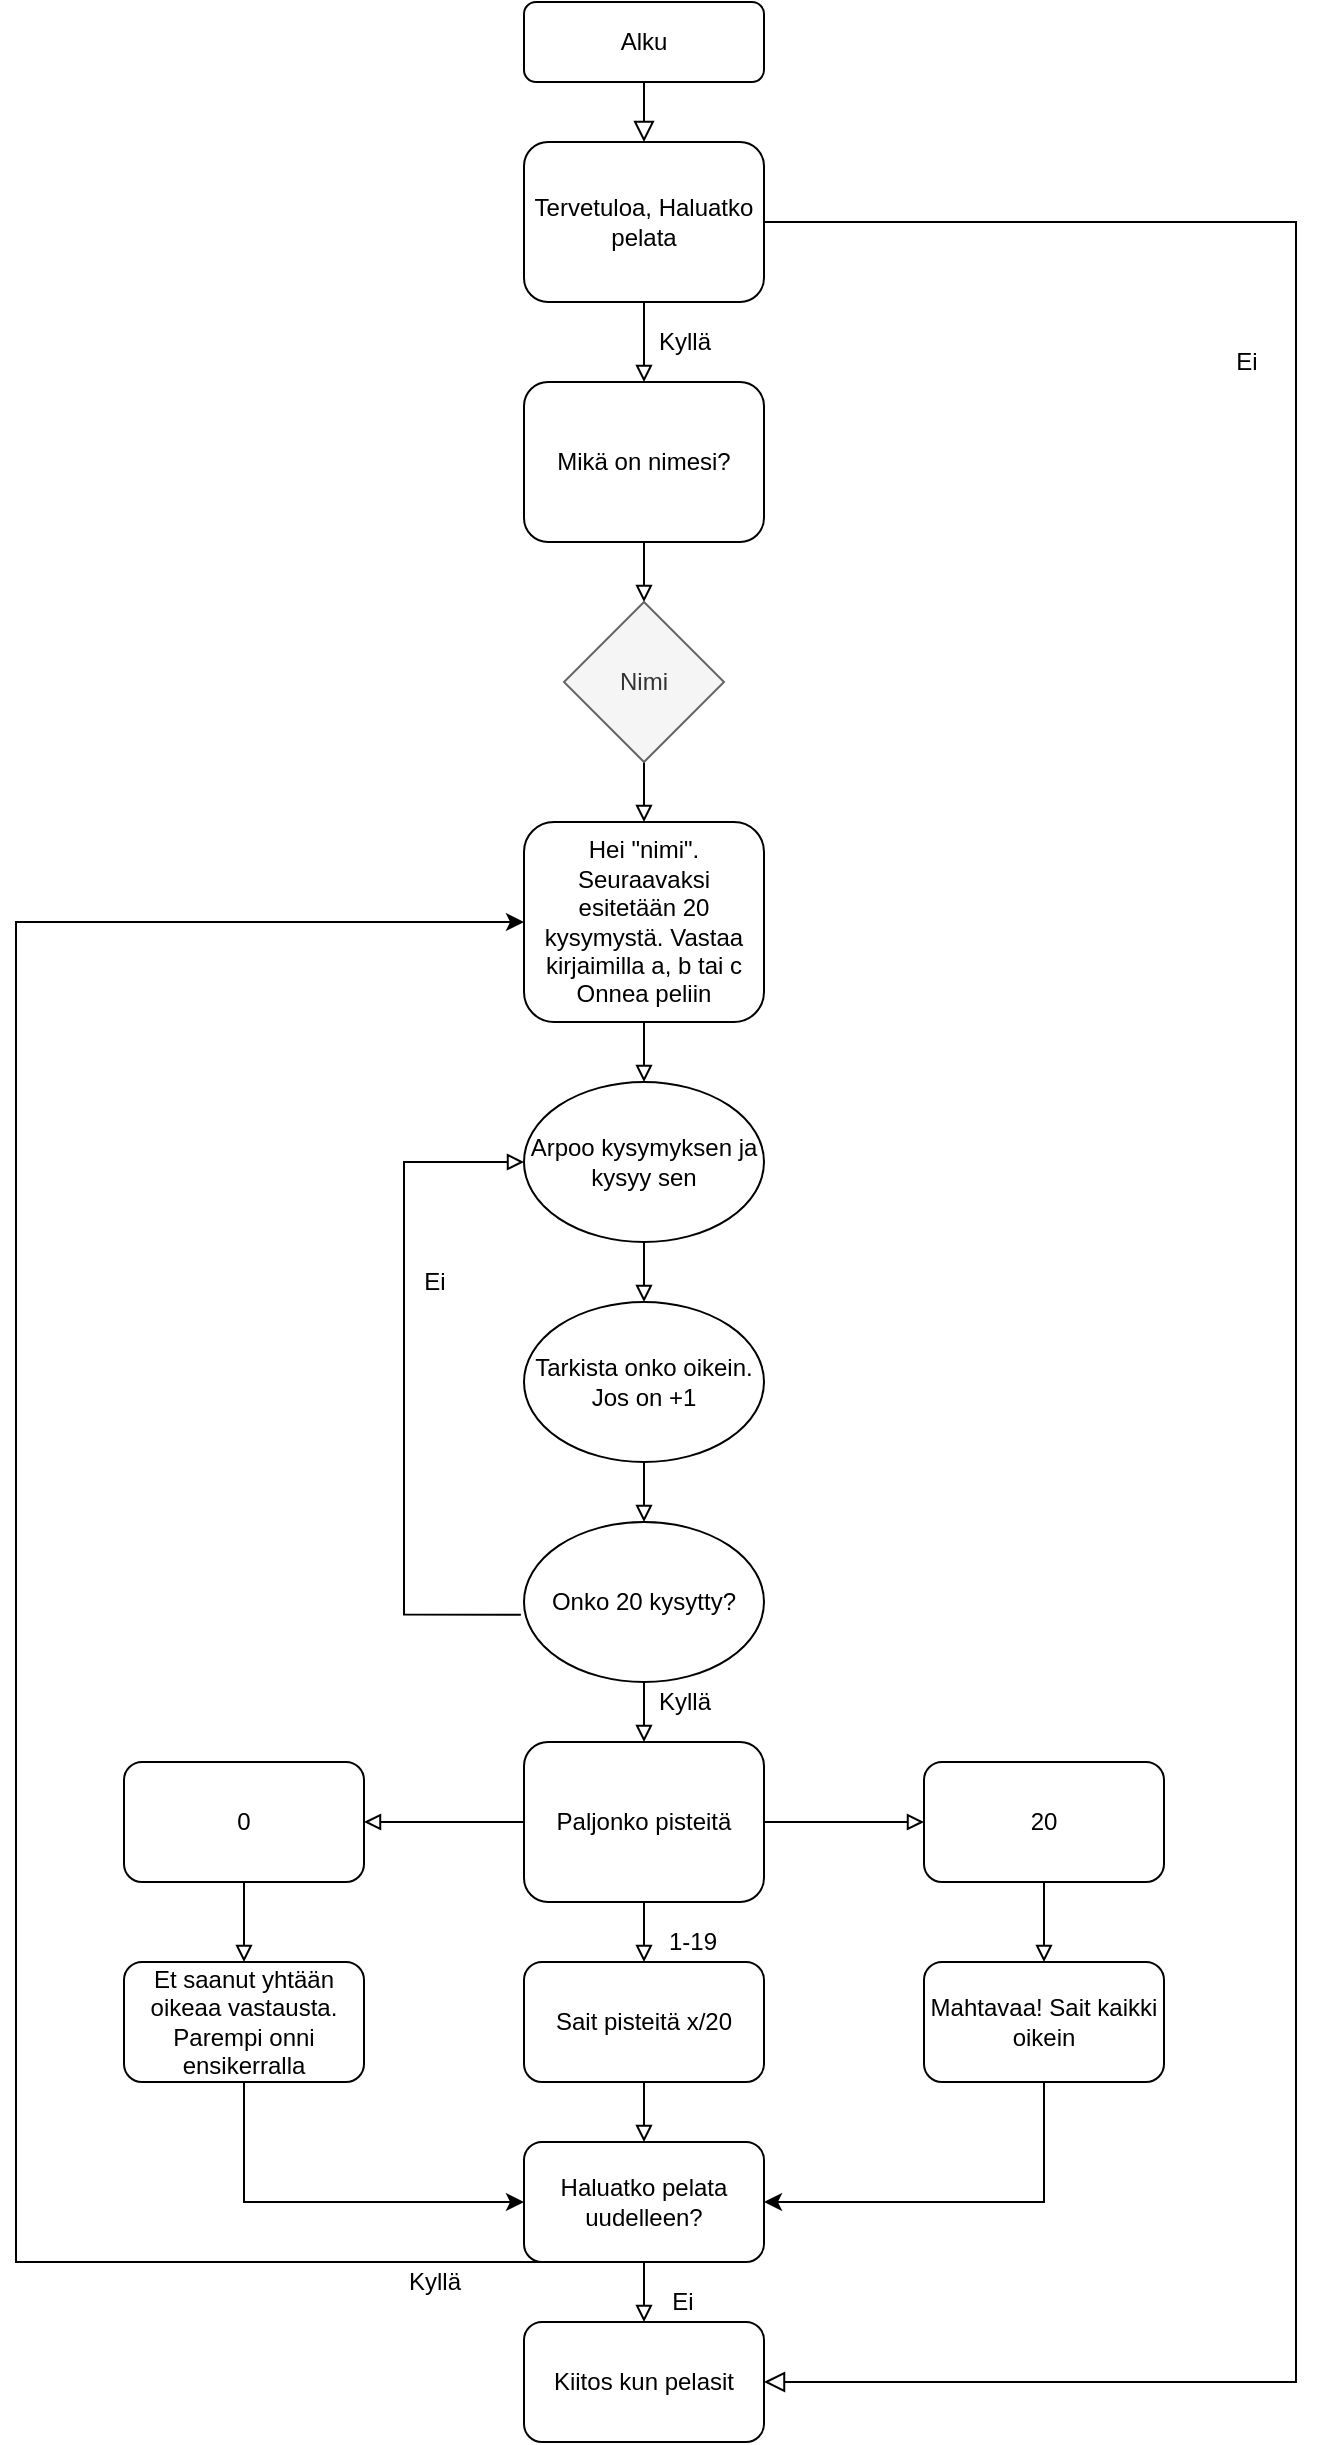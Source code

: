 <mxfile version="14.6.10" type="device"><diagram id="C5RBs43oDa-KdzZeNtuy" name="Page-1"><mxGraphModel dx="2062" dy="1151" grid="1" gridSize="10" guides="1" tooltips="1" connect="1" arrows="1" fold="1" page="1" pageScale="1" pageWidth="827" pageHeight="1169" math="0" shadow="0"><root><mxCell id="WIyWlLk6GJQsqaUBKTNV-0"/><mxCell id="WIyWlLk6GJQsqaUBKTNV-1" parent="WIyWlLk6GJQsqaUBKTNV-0"/><mxCell id="WIyWlLk6GJQsqaUBKTNV-2" value="" style="rounded=0;html=1;jettySize=auto;orthogonalLoop=1;fontSize=11;endArrow=block;endFill=0;endSize=8;strokeWidth=1;shadow=0;labelBackgroundColor=none;edgeStyle=orthogonalEdgeStyle;" parent="WIyWlLk6GJQsqaUBKTNV-1" source="WIyWlLk6GJQsqaUBKTNV-3" edge="1"><mxGeometry relative="1" as="geometry"><mxPoint x="414" y="90" as="targetPoint"/></mxGeometry></mxCell><mxCell id="WIyWlLk6GJQsqaUBKTNV-3" value="Alku" style="rounded=1;whiteSpace=wrap;html=1;fontSize=12;glass=0;strokeWidth=1;shadow=0;" parent="WIyWlLk6GJQsqaUBKTNV-1" vertex="1"><mxGeometry x="354" y="20" width="120" height="40" as="geometry"/></mxCell><mxCell id="WIyWlLk6GJQsqaUBKTNV-5" value="" style="edgeStyle=orthogonalEdgeStyle;rounded=0;html=1;jettySize=auto;orthogonalLoop=1;fontSize=11;endArrow=block;endFill=0;endSize=8;strokeWidth=1;shadow=0;labelBackgroundColor=none;exitX=1;exitY=0.5;exitDx=0;exitDy=0;entryX=1;entryY=0.5;entryDx=0;entryDy=0;" parent="WIyWlLk6GJQsqaUBKTNV-1" target="s7o0-jkSglNcMRlqY6_4-47" edge="1"><mxGeometry relative="1" as="geometry"><mxPoint x="464" y="130" as="sourcePoint"/><mxPoint x="554" y="660" as="targetPoint"/><Array as="points"><mxPoint x="740" y="130"/><mxPoint x="740" y="1210"/></Array></mxGeometry></mxCell><mxCell id="s7o0-jkSglNcMRlqY6_4-15" value="" style="edgeStyle=orthogonalEdgeStyle;rounded=0;orthogonalLoop=1;jettySize=auto;html=1;endArrow=block;endFill=0;" edge="1" parent="WIyWlLk6GJQsqaUBKTNV-1" source="s7o0-jkSglNcMRlqY6_4-0" target="s7o0-jkSglNcMRlqY6_4-2"><mxGeometry relative="1" as="geometry"/></mxCell><mxCell id="s7o0-jkSglNcMRlqY6_4-0" value="Tervetuloa, Haluatko pelata" style="rounded=1;whiteSpace=wrap;html=1;" vertex="1" parent="WIyWlLk6GJQsqaUBKTNV-1"><mxGeometry x="354" y="90" width="120" height="80" as="geometry"/></mxCell><mxCell id="s7o0-jkSglNcMRlqY6_4-1" value="Ei" style="text;html=1;align=center;verticalAlign=middle;resizable=0;points=[];autosize=1;strokeColor=none;" vertex="1" parent="WIyWlLk6GJQsqaUBKTNV-1"><mxGeometry x="700" y="190" width="30" height="20" as="geometry"/></mxCell><mxCell id="s7o0-jkSglNcMRlqY6_4-13" value="" style="edgeStyle=orthogonalEdgeStyle;rounded=0;orthogonalLoop=1;jettySize=auto;html=1;endArrow=block;endFill=0;" edge="1" parent="WIyWlLk6GJQsqaUBKTNV-1" source="s7o0-jkSglNcMRlqY6_4-2" target="s7o0-jkSglNcMRlqY6_4-3"><mxGeometry relative="1" as="geometry"/></mxCell><mxCell id="s7o0-jkSglNcMRlqY6_4-2" value="Mikä on nimesi?" style="rounded=1;whiteSpace=wrap;html=1;" vertex="1" parent="WIyWlLk6GJQsqaUBKTNV-1"><mxGeometry x="354" y="210" width="120" height="80" as="geometry"/></mxCell><mxCell id="s7o0-jkSglNcMRlqY6_4-14" value="" style="edgeStyle=orthogonalEdgeStyle;rounded=0;orthogonalLoop=1;jettySize=auto;html=1;endArrow=block;endFill=0;" edge="1" parent="WIyWlLk6GJQsqaUBKTNV-1" source="s7o0-jkSglNcMRlqY6_4-3" target="s7o0-jkSglNcMRlqY6_4-5"><mxGeometry relative="1" as="geometry"/></mxCell><mxCell id="s7o0-jkSglNcMRlqY6_4-3" value="Nimi" style="rhombus;whiteSpace=wrap;html=1;fillColor=#f5f5f5;strokeColor=#666666;fontColor=#333333;" vertex="1" parent="WIyWlLk6GJQsqaUBKTNV-1"><mxGeometry x="374" y="320" width="80" height="80" as="geometry"/></mxCell><mxCell id="s7o0-jkSglNcMRlqY6_4-19" value="" style="edgeStyle=orthogonalEdgeStyle;rounded=0;orthogonalLoop=1;jettySize=auto;html=1;endArrow=block;endFill=0;" edge="1" parent="WIyWlLk6GJQsqaUBKTNV-1" source="s7o0-jkSglNcMRlqY6_4-5" target="s7o0-jkSglNcMRlqY6_4-17"><mxGeometry relative="1" as="geometry"/></mxCell><mxCell id="s7o0-jkSglNcMRlqY6_4-5" value="&lt;div&gt;Hei &quot;nimi&quot;. Seuraavaksi esitetään 20 kysymystä. Vastaa kirjaimilla a, b tai c&lt;/div&gt;&lt;div&gt;Onnea peliin&lt;br&gt;&lt;/div&gt;" style="rounded=1;whiteSpace=wrap;html=1;" vertex="1" parent="WIyWlLk6GJQsqaUBKTNV-1"><mxGeometry x="354" y="430" width="120" height="100" as="geometry"/></mxCell><mxCell id="s7o0-jkSglNcMRlqY6_4-16" value="Kyllä" style="text;html=1;align=center;verticalAlign=middle;resizable=0;points=[];autosize=1;strokeColor=none;" vertex="1" parent="WIyWlLk6GJQsqaUBKTNV-1"><mxGeometry x="414" y="180" width="40" height="20" as="geometry"/></mxCell><mxCell id="s7o0-jkSglNcMRlqY6_4-55" value="" style="edgeStyle=orthogonalEdgeStyle;rounded=0;orthogonalLoop=1;jettySize=auto;html=1;endArrow=block;endFill=0;" edge="1" parent="WIyWlLk6GJQsqaUBKTNV-1" source="s7o0-jkSglNcMRlqY6_4-17" target="s7o0-jkSglNcMRlqY6_4-54"><mxGeometry relative="1" as="geometry"/></mxCell><mxCell id="s7o0-jkSglNcMRlqY6_4-17" value="Arpoo kysymyksen ja kysyy sen" style="ellipse;whiteSpace=wrap;html=1;" vertex="1" parent="WIyWlLk6GJQsqaUBKTNV-1"><mxGeometry x="354" y="560" width="120" height="80" as="geometry"/></mxCell><mxCell id="s7o0-jkSglNcMRlqY6_4-25" value="" style="edgeStyle=orthogonalEdgeStyle;rounded=0;orthogonalLoop=1;jettySize=auto;html=1;endArrow=block;endFill=0;entryX=0;entryY=0.5;entryDx=0;entryDy=0;exitX=-0.013;exitY=0.579;exitDx=0;exitDy=0;exitPerimeter=0;" edge="1" parent="WIyWlLk6GJQsqaUBKTNV-1" source="s7o0-jkSglNcMRlqY6_4-20" target="s7o0-jkSglNcMRlqY6_4-17"><mxGeometry relative="1" as="geometry"><mxPoint x="314" y="600" as="targetPoint"/><Array as="points"><mxPoint x="294" y="826"/><mxPoint x="294" y="600"/></Array></mxGeometry></mxCell><mxCell id="s7o0-jkSglNcMRlqY6_4-28" value="" style="edgeStyle=orthogonalEdgeStyle;rounded=0;orthogonalLoop=1;jettySize=auto;html=1;endArrow=block;endFill=0;" edge="1" parent="WIyWlLk6GJQsqaUBKTNV-1" source="s7o0-jkSglNcMRlqY6_4-20"><mxGeometry relative="1" as="geometry"><mxPoint x="414.0" y="890.0" as="targetPoint"/></mxGeometry></mxCell><mxCell id="s7o0-jkSglNcMRlqY6_4-20" value="Onko 20 kysytty?" style="ellipse;whiteSpace=wrap;html=1;" vertex="1" parent="WIyWlLk6GJQsqaUBKTNV-1"><mxGeometry x="354" y="780" width="120" height="80" as="geometry"/></mxCell><mxCell id="s7o0-jkSglNcMRlqY6_4-26" value="Ei" style="text;html=1;align=center;verticalAlign=middle;resizable=0;points=[];autosize=1;strokeColor=none;" vertex="1" parent="WIyWlLk6GJQsqaUBKTNV-1"><mxGeometry x="294" y="650" width="30" height="20" as="geometry"/></mxCell><mxCell id="s7o0-jkSglNcMRlqY6_4-29" value="Kyllä" style="text;html=1;align=center;verticalAlign=middle;resizable=0;points=[];autosize=1;strokeColor=none;" vertex="1" parent="WIyWlLk6GJQsqaUBKTNV-1"><mxGeometry x="414" y="860" width="40" height="20" as="geometry"/></mxCell><mxCell id="s7o0-jkSglNcMRlqY6_4-32" value="" style="edgeStyle=orthogonalEdgeStyle;rounded=0;orthogonalLoop=1;jettySize=auto;html=1;endArrow=block;endFill=0;" edge="1" parent="WIyWlLk6GJQsqaUBKTNV-1" source="s7o0-jkSglNcMRlqY6_4-30" target="s7o0-jkSglNcMRlqY6_4-31"><mxGeometry relative="1" as="geometry"/></mxCell><mxCell id="s7o0-jkSglNcMRlqY6_4-34" value="" style="edgeStyle=orthogonalEdgeStyle;rounded=0;orthogonalLoop=1;jettySize=auto;html=1;endArrow=block;endFill=0;" edge="1" parent="WIyWlLk6GJQsqaUBKTNV-1" source="s7o0-jkSglNcMRlqY6_4-30" target="s7o0-jkSglNcMRlqY6_4-33"><mxGeometry relative="1" as="geometry"/></mxCell><mxCell id="s7o0-jkSglNcMRlqY6_4-36" value="" style="edgeStyle=orthogonalEdgeStyle;rounded=0;orthogonalLoop=1;jettySize=auto;html=1;endArrow=block;endFill=0;" edge="1" parent="WIyWlLk6GJQsqaUBKTNV-1" source="s7o0-jkSglNcMRlqY6_4-30" target="s7o0-jkSglNcMRlqY6_4-35"><mxGeometry relative="1" as="geometry"/></mxCell><mxCell id="s7o0-jkSglNcMRlqY6_4-30" value="Paljonko pisteitä" style="rounded=1;whiteSpace=wrap;html=1;" vertex="1" parent="WIyWlLk6GJQsqaUBKTNV-1"><mxGeometry x="354" y="890" width="120" height="80" as="geometry"/></mxCell><mxCell id="s7o0-jkSglNcMRlqY6_4-39" value="" style="edgeStyle=orthogonalEdgeStyle;rounded=0;orthogonalLoop=1;jettySize=auto;html=1;endArrow=block;endFill=0;" edge="1" parent="WIyWlLk6GJQsqaUBKTNV-1" source="s7o0-jkSglNcMRlqY6_4-31" target="s7o0-jkSglNcMRlqY6_4-38"><mxGeometry relative="1" as="geometry"/></mxCell><mxCell id="s7o0-jkSglNcMRlqY6_4-31" value="0" style="whiteSpace=wrap;html=1;rounded=1;" vertex="1" parent="WIyWlLk6GJQsqaUBKTNV-1"><mxGeometry x="154" y="900" width="120" height="60" as="geometry"/></mxCell><mxCell id="s7o0-jkSglNcMRlqY6_4-41" value="" style="edgeStyle=orthogonalEdgeStyle;rounded=0;orthogonalLoop=1;jettySize=auto;html=1;endArrow=block;endFill=0;" edge="1" parent="WIyWlLk6GJQsqaUBKTNV-1" source="s7o0-jkSglNcMRlqY6_4-33" target="s7o0-jkSglNcMRlqY6_4-40"><mxGeometry relative="1" as="geometry"/></mxCell><mxCell id="s7o0-jkSglNcMRlqY6_4-33" value="20" style="whiteSpace=wrap;html=1;rounded=1;" vertex="1" parent="WIyWlLk6GJQsqaUBKTNV-1"><mxGeometry x="554" y="900" width="120" height="60" as="geometry"/></mxCell><mxCell id="s7o0-jkSglNcMRlqY6_4-43" value="" style="edgeStyle=orthogonalEdgeStyle;rounded=0;orthogonalLoop=1;jettySize=auto;html=1;endArrow=block;endFill=0;" edge="1" parent="WIyWlLk6GJQsqaUBKTNV-1" source="s7o0-jkSglNcMRlqY6_4-35" target="s7o0-jkSglNcMRlqY6_4-42"><mxGeometry relative="1" as="geometry"/></mxCell><mxCell id="s7o0-jkSglNcMRlqY6_4-35" value="Sait pisteitä x/20" style="whiteSpace=wrap;html=1;rounded=1;" vertex="1" parent="WIyWlLk6GJQsqaUBKTNV-1"><mxGeometry x="354" y="1000" width="120" height="60" as="geometry"/></mxCell><mxCell id="s7o0-jkSglNcMRlqY6_4-37" value="1-19" style="text;html=1;align=center;verticalAlign=middle;resizable=0;points=[];autosize=1;strokeColor=none;" vertex="1" parent="WIyWlLk6GJQsqaUBKTNV-1"><mxGeometry x="418" y="980" width="40" height="20" as="geometry"/></mxCell><mxCell id="s7o0-jkSglNcMRlqY6_4-38" value="Et saanut yhtään oikeaa vastausta. Parempi onni ensikerralla" style="whiteSpace=wrap;html=1;rounded=1;" vertex="1" parent="WIyWlLk6GJQsqaUBKTNV-1"><mxGeometry x="154" y="1000" width="120" height="60" as="geometry"/></mxCell><mxCell id="s7o0-jkSglNcMRlqY6_4-40" value="Mahtavaa! Sait kaikki oikein" style="whiteSpace=wrap;html=1;rounded=1;" vertex="1" parent="WIyWlLk6GJQsqaUBKTNV-1"><mxGeometry x="554" y="1000" width="120" height="60" as="geometry"/></mxCell><mxCell id="s7o0-jkSglNcMRlqY6_4-48" value="" style="edgeStyle=orthogonalEdgeStyle;rounded=0;orthogonalLoop=1;jettySize=auto;html=1;endArrow=block;endFill=0;" edge="1" parent="WIyWlLk6GJQsqaUBKTNV-1" source="s7o0-jkSglNcMRlqY6_4-42" target="s7o0-jkSglNcMRlqY6_4-47"><mxGeometry relative="1" as="geometry"/></mxCell><mxCell id="s7o0-jkSglNcMRlqY6_4-42" value="Haluatko pelata uudelleen?" style="whiteSpace=wrap;html=1;rounded=1;" vertex="1" parent="WIyWlLk6GJQsqaUBKTNV-1"><mxGeometry x="354" y="1090" width="120" height="60" as="geometry"/></mxCell><mxCell id="s7o0-jkSglNcMRlqY6_4-45" value="" style="endArrow=classic;html=1;rounded=0;edgeStyle=orthogonalEdgeStyle;entryX=0;entryY=0.5;entryDx=0;entryDy=0;exitX=0.5;exitY=1;exitDx=0;exitDy=0;" edge="1" parent="WIyWlLk6GJQsqaUBKTNV-1" source="s7o0-jkSglNcMRlqY6_4-38" target="s7o0-jkSglNcMRlqY6_4-42"><mxGeometry width="50" height="50" relative="1" as="geometry"><mxPoint x="204" y="1140" as="sourcePoint"/><mxPoint x="254" y="1090" as="targetPoint"/></mxGeometry></mxCell><mxCell id="s7o0-jkSglNcMRlqY6_4-46" value="" style="endArrow=classic;html=1;rounded=0;edgeStyle=orthogonalEdgeStyle;entryX=1;entryY=0.5;entryDx=0;entryDy=0;exitX=0.5;exitY=1;exitDx=0;exitDy=0;" edge="1" parent="WIyWlLk6GJQsqaUBKTNV-1" source="s7o0-jkSglNcMRlqY6_4-40" target="s7o0-jkSglNcMRlqY6_4-42"><mxGeometry width="50" height="50" relative="1" as="geometry"><mxPoint x="524" y="1100.0" as="sourcePoint"/><mxPoint x="664.0" y="1160.0" as="targetPoint"/></mxGeometry></mxCell><mxCell id="s7o0-jkSglNcMRlqY6_4-47" value="Kiitos kun pelasit" style="whiteSpace=wrap;html=1;rounded=1;" vertex="1" parent="WIyWlLk6GJQsqaUBKTNV-1"><mxGeometry x="354" y="1180" width="120" height="60" as="geometry"/></mxCell><mxCell id="s7o0-jkSglNcMRlqY6_4-49" value="Ei" style="text;html=1;align=center;verticalAlign=middle;resizable=0;points=[];autosize=1;strokeColor=none;" vertex="1" parent="WIyWlLk6GJQsqaUBKTNV-1"><mxGeometry x="418" y="1160" width="30" height="20" as="geometry"/></mxCell><mxCell id="s7o0-jkSglNcMRlqY6_4-51" value="" style="endArrow=classic;html=1;rounded=0;edgeStyle=orthogonalEdgeStyle;exitX=0.114;exitY=1;exitDx=0;exitDy=0;entryX=0;entryY=0.5;entryDx=0;entryDy=0;exitPerimeter=0;" edge="1" parent="WIyWlLk6GJQsqaUBKTNV-1" source="s7o0-jkSglNcMRlqY6_4-42" target="s7o0-jkSglNcMRlqY6_4-5"><mxGeometry width="50" height="50" relative="1" as="geometry"><mxPoint x="110" y="570" as="sourcePoint"/><mxPoint x="160" y="520" as="targetPoint"/><Array as="points"><mxPoint x="100" y="1150"/><mxPoint x="100" y="480"/></Array></mxGeometry></mxCell><mxCell id="s7o0-jkSglNcMRlqY6_4-52" value="Kyllä" style="text;html=1;align=center;verticalAlign=middle;resizable=0;points=[];autosize=1;strokeColor=none;" vertex="1" parent="WIyWlLk6GJQsqaUBKTNV-1"><mxGeometry x="289" y="1150" width="40" height="20" as="geometry"/></mxCell><mxCell id="s7o0-jkSglNcMRlqY6_4-56" value="" style="edgeStyle=orthogonalEdgeStyle;rounded=0;orthogonalLoop=1;jettySize=auto;html=1;endArrow=block;endFill=0;" edge="1" parent="WIyWlLk6GJQsqaUBKTNV-1" source="s7o0-jkSglNcMRlqY6_4-54" target="s7o0-jkSglNcMRlqY6_4-20"><mxGeometry relative="1" as="geometry"/></mxCell><mxCell id="s7o0-jkSglNcMRlqY6_4-54" value="Tarkista onko oikein. Jos on +1" style="ellipse;whiteSpace=wrap;html=1;" vertex="1" parent="WIyWlLk6GJQsqaUBKTNV-1"><mxGeometry x="354" y="670" width="120" height="80" as="geometry"/></mxCell></root></mxGraphModel></diagram></mxfile>